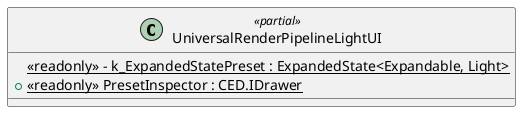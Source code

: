 @startuml
class UniversalRenderPipelineLightUI <<partial>> {
    {static} <<readonly>> - k_ExpandedStatePreset : ExpandedState<Expandable, Light>
    + {static} <<readonly>> PresetInspector : CED.IDrawer
}
@enduml
